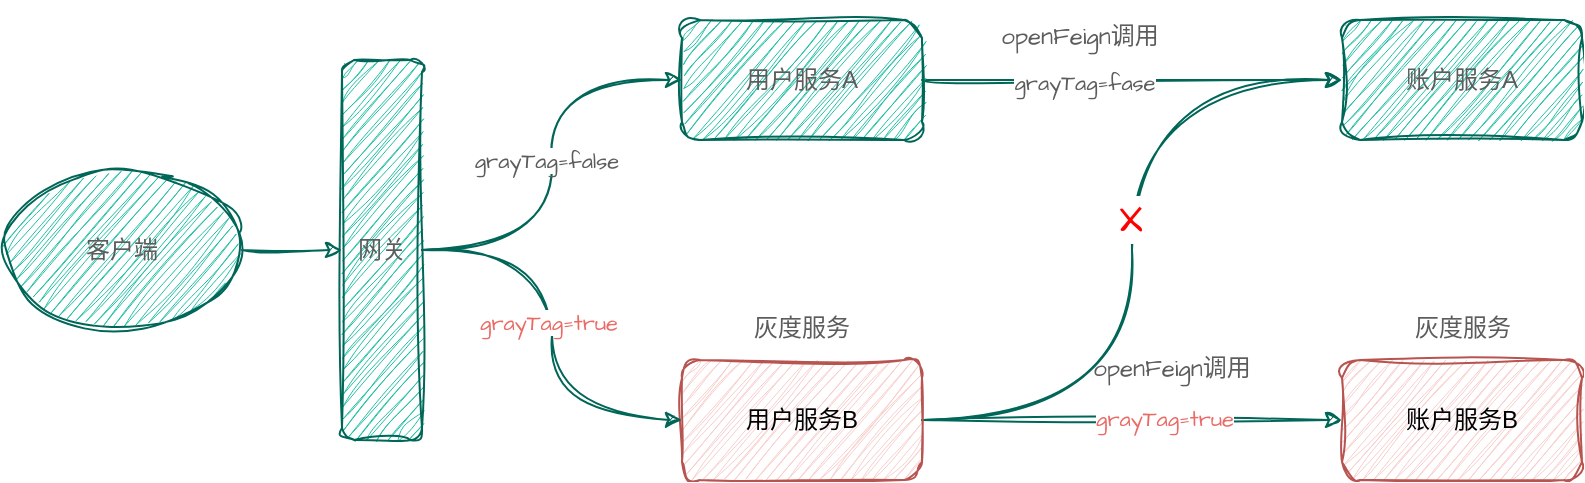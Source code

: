 <mxfile version="24.2.1" type="github">
  <diagram name="第 1 页" id="3rlv0OgM76B4nDIOwqsU">
    <mxGraphModel dx="1434" dy="786" grid="0" gridSize="10" guides="1" tooltips="1" connect="1" arrows="1" fold="1" page="1" pageScale="1" pageWidth="827" pageHeight="1169" math="0" shadow="0">
      <root>
        <mxCell id="0" />
        <mxCell id="1" parent="0" />
        <mxCell id="CHTyFgNaFUX13TqcUt8z-1" value="客户端" style="ellipse;whiteSpace=wrap;html=1;sketch=1;curveFitting=1;jiggle=2;labelBackgroundColor=none;fillColor=#21C0A5;strokeColor=#006658;fontColor=#5C5C5C;" parent="1" vertex="1">
          <mxGeometry x="9" y="397" width="120" height="80" as="geometry" />
        </mxCell>
        <mxCell id="CHTyFgNaFUX13TqcUt8z-14" style="edgeStyle=orthogonalEdgeStyle;rounded=0;sketch=1;hachureGap=4;jiggle=2;curveFitting=1;orthogonalLoop=1;jettySize=auto;html=1;exitX=1;exitY=0.5;exitDx=0;exitDy=0;entryX=0;entryY=0.5;entryDx=0;entryDy=0;strokeColor=#006658;fontFamily=Architects Daughter;fontSource=https%3A%2F%2Ffonts.googleapis.com%2Fcss%3Ffamily%3DArchitects%2BDaughter;fontColor=#5C5C5C;fillColor=#21C0A5;curved=1;" parent="1" source="CHTyFgNaFUX13TqcUt8z-5" target="CHTyFgNaFUX13TqcUt8z-7" edge="1">
          <mxGeometry relative="1" as="geometry" />
        </mxCell>
        <mxCell id="CHTyFgNaFUX13TqcUt8z-25" value="grayTag=fase" style="edgeLabel;html=1;align=center;verticalAlign=middle;resizable=0;points=[];sketch=1;hachureGap=4;jiggle=2;curveFitting=1;strokeColor=#006658;fontFamily=Architects Daughter;fontSource=https%3A%2F%2Ffonts.googleapis.com%2Fcss%3Ffamily%3DArchitects%2BDaughter;fontColor=#5C5C5C;fillColor=#21C0A5;" parent="CHTyFgNaFUX13TqcUt8z-14" vertex="1" connectable="0">
          <mxGeometry x="-0.233" relative="1" as="geometry">
            <mxPoint y="1" as="offset" />
          </mxGeometry>
        </mxCell>
        <mxCell id="CHTyFgNaFUX13TqcUt8z-5" value="用户服务A" style="rounded=1;whiteSpace=wrap;html=1;sketch=1;curveFitting=1;jiggle=2;labelBackgroundColor=none;fillColor=#21C0A5;strokeColor=#006658;fontColor=#5C5C5C;" parent="1" vertex="1">
          <mxGeometry x="349" y="322" width="120" height="60" as="geometry" />
        </mxCell>
        <mxCell id="CHTyFgNaFUX13TqcUt8z-13" style="edgeStyle=orthogonalEdgeStyle;rounded=0;sketch=1;hachureGap=4;jiggle=2;curveFitting=1;orthogonalLoop=1;jettySize=auto;html=1;exitX=1;exitY=0.5;exitDx=0;exitDy=0;entryX=0;entryY=0.5;entryDx=0;entryDy=0;strokeColor=#006658;fontFamily=Architects Daughter;fontSource=https%3A%2F%2Ffonts.googleapis.com%2Fcss%3Ffamily%3DArchitects%2BDaughter;fontColor=#5C5C5C;fillColor=#21C0A5;curved=1;" parent="1" source="CHTyFgNaFUX13TqcUt8z-6" target="CHTyFgNaFUX13TqcUt8z-8" edge="1">
          <mxGeometry relative="1" as="geometry" />
        </mxCell>
        <mxCell id="CHTyFgNaFUX13TqcUt8z-26" value="grayTag=true" style="edgeLabel;html=1;align=center;verticalAlign=middle;resizable=0;points=[];sketch=1;hachureGap=4;jiggle=2;curveFitting=1;strokeColor=#006658;fontFamily=Architects Daughter;fontSource=https%3A%2F%2Ffonts.googleapis.com%2Fcss%3Ffamily%3DArchitects%2BDaughter;fontColor=#EA6B66;fillColor=#21C0A5;" parent="CHTyFgNaFUX13TqcUt8z-13" vertex="1" connectable="0">
          <mxGeometry x="0.15" y="2" relative="1" as="geometry">
            <mxPoint y="1" as="offset" />
          </mxGeometry>
        </mxCell>
        <mxCell id="CHTyFgNaFUX13TqcUt8z-15" style="edgeStyle=orthogonalEdgeStyle;rounded=0;sketch=1;hachureGap=4;jiggle=2;curveFitting=1;orthogonalLoop=1;jettySize=auto;html=1;exitX=1;exitY=0.5;exitDx=0;exitDy=0;entryX=0;entryY=0.5;entryDx=0;entryDy=0;strokeColor=#006658;fontFamily=Architects Daughter;fontSource=https%3A%2F%2Ffonts.googleapis.com%2Fcss%3Ffamily%3DArchitects%2BDaughter;fontColor=#5C5C5C;fillColor=#21C0A5;curved=1;" parent="1" source="CHTyFgNaFUX13TqcUt8z-6" target="CHTyFgNaFUX13TqcUt8z-7" edge="1">
          <mxGeometry relative="1" as="geometry" />
        </mxCell>
        <mxCell id="CHTyFgNaFUX13TqcUt8z-30" value="&lt;font color=&quot;#ff0000&quot; style=&quot;font-size: 20px;&quot;&gt;X&lt;/font&gt;" style="edgeLabel;html=1;align=center;verticalAlign=middle;resizable=0;points=[];sketch=1;hachureGap=4;jiggle=2;curveFitting=1;strokeColor=#006658;fontFamily=Architects Daughter;fontSource=https%3A%2F%2Ffonts.googleapis.com%2Fcss%3Ffamily%3DArchitects%2BDaughter;fontColor=#5C5C5C;fillColor=#21C0A5;" parent="CHTyFgNaFUX13TqcUt8z-15" vertex="1" connectable="0">
          <mxGeometry x="0.087" y="1" relative="1" as="geometry">
            <mxPoint as="offset" />
          </mxGeometry>
        </mxCell>
        <mxCell id="CHTyFgNaFUX13TqcUt8z-6" value="用户服务B" style="rounded=1;whiteSpace=wrap;html=1;sketch=1;curveFitting=1;jiggle=2;labelBackgroundColor=none;fillColor=#f8cecc;strokeColor=#b85450;" parent="1" vertex="1">
          <mxGeometry x="349" y="492" width="120" height="60" as="geometry" />
        </mxCell>
        <mxCell id="CHTyFgNaFUX13TqcUt8z-7" value="账户服务A" style="rounded=1;whiteSpace=wrap;html=1;sketch=1;curveFitting=1;jiggle=2;labelBackgroundColor=none;fillColor=#21C0A5;strokeColor=#006658;fontColor=#5C5C5C;" parent="1" vertex="1">
          <mxGeometry x="679" y="322" width="120" height="60" as="geometry" />
        </mxCell>
        <mxCell id="CHTyFgNaFUX13TqcUt8z-8" value="账户服务B" style="rounded=1;whiteSpace=wrap;html=1;sketch=1;curveFitting=1;jiggle=2;labelBackgroundColor=none;fillColor=#f8cecc;strokeColor=#b85450;" parent="1" vertex="1">
          <mxGeometry x="679" y="492" width="120" height="60" as="geometry" />
        </mxCell>
        <mxCell id="CHTyFgNaFUX13TqcUt8z-11" style="edgeStyle=orthogonalEdgeStyle;rounded=0;sketch=1;hachureGap=4;jiggle=2;curveFitting=1;orthogonalLoop=1;jettySize=auto;html=1;exitX=1;exitY=0.5;exitDx=0;exitDy=0;entryX=0;entryY=0.5;entryDx=0;entryDy=0;strokeColor=#006658;fontFamily=Architects Daughter;fontSource=https%3A%2F%2Ffonts.googleapis.com%2Fcss%3Ffamily%3DArchitects%2BDaughter;fontColor=#5C5C5C;fillColor=#21C0A5;curved=1;" parent="1" source="CHTyFgNaFUX13TqcUt8z-9" target="CHTyFgNaFUX13TqcUt8z-5" edge="1">
          <mxGeometry relative="1" as="geometry" />
        </mxCell>
        <mxCell id="CHTyFgNaFUX13TqcUt8z-24" value="grayTag=false" style="edgeLabel;html=1;align=center;verticalAlign=middle;resizable=0;points=[];sketch=1;hachureGap=4;jiggle=2;curveFitting=1;strokeColor=#006658;fontFamily=Architects Daughter;fontSource=https%3A%2F%2Ffonts.googleapis.com%2Fcss%3Ffamily%3DArchitects%2BDaughter;fontColor=#5C5C5C;fillColor=#21C0A5;" parent="CHTyFgNaFUX13TqcUt8z-11" vertex="1" connectable="0">
          <mxGeometry x="0.028" y="3" relative="1" as="geometry">
            <mxPoint as="offset" />
          </mxGeometry>
        </mxCell>
        <mxCell id="CHTyFgNaFUX13TqcUt8z-12" style="edgeStyle=orthogonalEdgeStyle;rounded=0;sketch=1;hachureGap=4;jiggle=2;curveFitting=1;orthogonalLoop=1;jettySize=auto;html=1;exitX=1;exitY=0.5;exitDx=0;exitDy=0;entryX=0;entryY=0.5;entryDx=0;entryDy=0;strokeColor=#006658;fontFamily=Architects Daughter;fontSource=https%3A%2F%2Ffonts.googleapis.com%2Fcss%3Ffamily%3DArchitects%2BDaughter;fontColor=#5C5C5C;fillColor=#21C0A5;curved=1;" parent="1" source="CHTyFgNaFUX13TqcUt8z-9" target="CHTyFgNaFUX13TqcUt8z-6" edge="1">
          <mxGeometry relative="1" as="geometry" />
        </mxCell>
        <mxCell id="CHTyFgNaFUX13TqcUt8z-23" value="grayTag=true" style="edgeLabel;html=1;align=center;verticalAlign=middle;resizable=0;points=[];sketch=1;hachureGap=4;jiggle=2;curveFitting=1;strokeColor=#006658;fontFamily=Architects Daughter;fontSource=https%3A%2F%2Ffonts.googleapis.com%2Fcss%3Ffamily%3DArchitects%2BDaughter;fontColor=#EA6B66;fillColor=#21C0A5;" parent="CHTyFgNaFUX13TqcUt8z-12" vertex="1" connectable="0">
          <mxGeometry x="-0.065" y="-2" relative="1" as="geometry">
            <mxPoint as="offset" />
          </mxGeometry>
        </mxCell>
        <mxCell id="CHTyFgNaFUX13TqcUt8z-9" value="网关" style="rounded=1;whiteSpace=wrap;html=1;sketch=1;curveFitting=1;jiggle=2;labelBackgroundColor=none;fillColor=#21C0A5;strokeColor=#006658;fontColor=#5C5C5C;" parent="1" vertex="1">
          <mxGeometry x="179" y="342" width="40" height="190" as="geometry" />
        </mxCell>
        <mxCell id="CHTyFgNaFUX13TqcUt8z-10" value="" style="endArrow=classic;html=1;rounded=0;sketch=1;hachureGap=4;jiggle=2;curveFitting=1;strokeColor=#006658;fontFamily=Architects Daughter;fontSource=https%3A%2F%2Ffonts.googleapis.com%2Fcss%3Ffamily%3DArchitects%2BDaughter;fontColor=#5C5C5C;fillColor=#21C0A5;exitX=1;exitY=0.5;exitDx=0;exitDy=0;entryX=0;entryY=0.5;entryDx=0;entryDy=0;" parent="1" source="CHTyFgNaFUX13TqcUt8z-1" target="CHTyFgNaFUX13TqcUt8z-9" edge="1">
          <mxGeometry width="50" height="50" relative="1" as="geometry">
            <mxPoint x="89" y="492" as="sourcePoint" />
            <mxPoint x="139" y="442" as="targetPoint" />
          </mxGeometry>
        </mxCell>
        <mxCell id="CHTyFgNaFUX13TqcUt8z-21" value="灰度服务" style="text;html=1;align=center;verticalAlign=middle;whiteSpace=wrap;rounded=0;fontFamily=Architects Daughter;fontSource=https%3A%2F%2Ffonts.googleapis.com%2Fcss%3Ffamily%3DArchitects%2BDaughter;fontColor=#5C5C5C;shadow=1;sketch=1;curveFitting=1;jiggle=2;" parent="1" vertex="1">
          <mxGeometry x="379" y="462" width="60" height="30" as="geometry" />
        </mxCell>
        <mxCell id="CHTyFgNaFUX13TqcUt8z-22" value="灰度服务" style="text;html=1;align=center;verticalAlign=middle;rounded=0;fontFamily=Architects Daughter;fontSource=https%3A%2F%2Ffonts.googleapis.com%2Fcss%3Ffamily%3DArchitects%2BDaughter;fontColor=#5C5C5C;fontStyle=0;textShadow=0;labelBorderColor=none;labelBackgroundColor=none;" parent="1" vertex="1">
          <mxGeometry x="709" y="462" width="60" height="30" as="geometry" />
        </mxCell>
        <mxCell id="CHTyFgNaFUX13TqcUt8z-27" value="openFeign调用" style="text;html=1;align=center;verticalAlign=middle;whiteSpace=wrap;rounded=0;fontFamily=Architects Daughter;fontSource=https%3A%2F%2Ffonts.googleapis.com%2Fcss%3Ffamily%3DArchitects%2BDaughter;fontColor=#5C5C5C;shadow=1;sketch=1;curveFitting=1;jiggle=2;" parent="1" vertex="1">
          <mxGeometry x="503" y="316" width="90" height="30" as="geometry" />
        </mxCell>
        <mxCell id="CHTyFgNaFUX13TqcUt8z-28" value="openFeign调用" style="text;html=1;align=center;verticalAlign=middle;whiteSpace=wrap;rounded=0;fontFamily=Architects Daughter;fontSource=https%3A%2F%2Ffonts.googleapis.com%2Fcss%3Ffamily%3DArchitects%2BDaughter;fontColor=#5C5C5C;shadow=1;sketch=1;curveFitting=1;jiggle=2;" parent="1" vertex="1">
          <mxGeometry x="549" y="482" width="90" height="30" as="geometry" />
        </mxCell>
      </root>
    </mxGraphModel>
  </diagram>
</mxfile>
